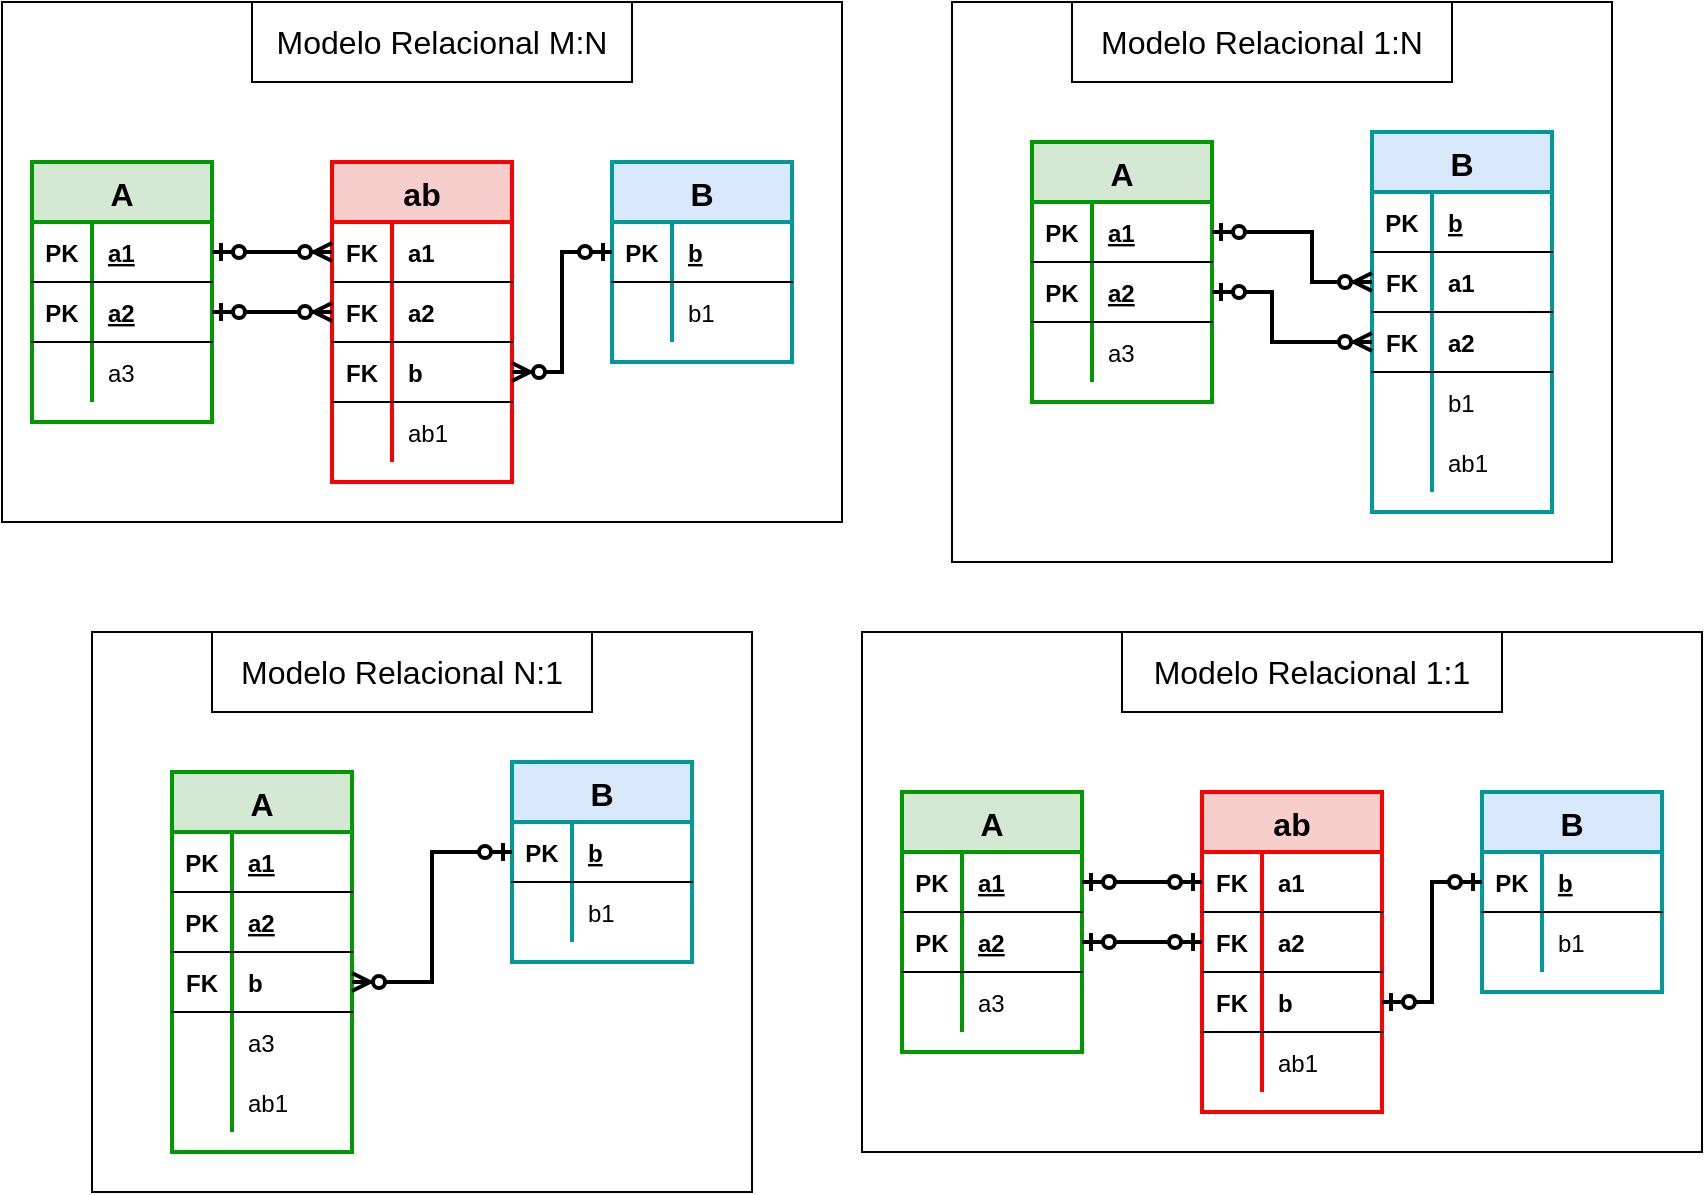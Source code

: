 <mxfile version="17.4.2" type="device" pages="2"><diagram id="SS7KNhmNMfhEAHy0Hlm2" name="Página-1"><mxGraphModel dx="995" dy="708" grid="1" gridSize="10" guides="1" tooltips="1" connect="1" arrows="1" fold="1" page="1" pageScale="1" pageWidth="827" pageHeight="1169" math="0" shadow="0"><root><mxCell id="0"/><mxCell id="1" parent="0"/><mxCell id="u1cq5lElQEJ28d4TNPBc-1" value="A" style="shape=table;startSize=30;container=1;collapsible=1;childLayout=tableLayout;fixedRows=1;rowLines=0;fontStyle=1;align=center;resizeLast=1;fontSize=16;strokeWidth=2;fillColor=#d5e8d4;strokeColor=#009900;" vertex="1" parent="1"><mxGeometry x="100" y="220" width="90" height="130" as="geometry"/></mxCell><mxCell id="u1cq5lElQEJ28d4TNPBc-2" value="" style="shape=tableRow;horizontal=0;startSize=0;swimlaneHead=0;swimlaneBody=0;fillColor=none;collapsible=0;dropTarget=0;points=[[0,0.5],[1,0.5]];portConstraint=eastwest;top=0;left=0;right=0;bottom=1;" vertex="1" parent="u1cq5lElQEJ28d4TNPBc-1"><mxGeometry y="30" width="90" height="30" as="geometry"/></mxCell><mxCell id="u1cq5lElQEJ28d4TNPBc-3" value="PK" style="shape=partialRectangle;connectable=0;fillColor=none;top=0;left=0;bottom=0;right=0;fontStyle=1;overflow=hidden;" vertex="1" parent="u1cq5lElQEJ28d4TNPBc-2"><mxGeometry width="30" height="30" as="geometry"><mxRectangle width="30" height="30" as="alternateBounds"/></mxGeometry></mxCell><mxCell id="u1cq5lElQEJ28d4TNPBc-4" value="a1" style="shape=partialRectangle;connectable=0;fillColor=none;top=0;left=0;bottom=0;right=0;align=left;spacingLeft=6;fontStyle=5;overflow=hidden;" vertex="1" parent="u1cq5lElQEJ28d4TNPBc-2"><mxGeometry x="30" width="60" height="30" as="geometry"><mxRectangle width="60" height="30" as="alternateBounds"/></mxGeometry></mxCell><mxCell id="u1cq5lElQEJ28d4TNPBc-14" value="" style="shape=tableRow;horizontal=0;startSize=0;swimlaneHead=0;swimlaneBody=0;fillColor=none;collapsible=0;dropTarget=0;points=[[0,0.5],[1,0.5]];portConstraint=eastwest;top=0;left=0;right=0;bottom=1;" vertex="1" parent="u1cq5lElQEJ28d4TNPBc-1"><mxGeometry y="60" width="90" height="30" as="geometry"/></mxCell><mxCell id="u1cq5lElQEJ28d4TNPBc-15" value="PK" style="shape=partialRectangle;connectable=0;fillColor=none;top=0;left=0;bottom=0;right=0;fontStyle=1;overflow=hidden;" vertex="1" parent="u1cq5lElQEJ28d4TNPBc-14"><mxGeometry width="30" height="30" as="geometry"><mxRectangle width="30" height="30" as="alternateBounds"/></mxGeometry></mxCell><mxCell id="u1cq5lElQEJ28d4TNPBc-16" value="a2" style="shape=partialRectangle;connectable=0;fillColor=none;top=0;left=0;bottom=0;right=0;align=left;spacingLeft=6;fontStyle=5;overflow=hidden;" vertex="1" parent="u1cq5lElQEJ28d4TNPBc-14"><mxGeometry x="30" width="60" height="30" as="geometry"><mxRectangle width="60" height="30" as="alternateBounds"/></mxGeometry></mxCell><mxCell id="u1cq5lElQEJ28d4TNPBc-5" value="" style="shape=tableRow;horizontal=0;startSize=0;swimlaneHead=0;swimlaneBody=0;fillColor=none;collapsible=0;dropTarget=0;points=[[0,0.5],[1,0.5]];portConstraint=eastwest;top=0;left=0;right=0;bottom=0;" vertex="1" parent="u1cq5lElQEJ28d4TNPBc-1"><mxGeometry y="90" width="90" height="30" as="geometry"/></mxCell><mxCell id="u1cq5lElQEJ28d4TNPBc-6" value="" style="shape=partialRectangle;connectable=0;fillColor=none;top=0;left=0;bottom=0;right=0;editable=1;overflow=hidden;" vertex="1" parent="u1cq5lElQEJ28d4TNPBc-5"><mxGeometry width="30" height="30" as="geometry"><mxRectangle width="30" height="30" as="alternateBounds"/></mxGeometry></mxCell><mxCell id="u1cq5lElQEJ28d4TNPBc-7" value="a3" style="shape=partialRectangle;connectable=0;fillColor=none;top=0;left=0;bottom=0;right=0;align=left;spacingLeft=6;overflow=hidden;" vertex="1" parent="u1cq5lElQEJ28d4TNPBc-5"><mxGeometry x="30" width="60" height="30" as="geometry"><mxRectangle width="60" height="30" as="alternateBounds"/></mxGeometry></mxCell><mxCell id="u1cq5lElQEJ28d4TNPBc-17" value="B" style="shape=table;startSize=30;container=1;collapsible=1;childLayout=tableLayout;fixedRows=1;rowLines=0;fontStyle=1;align=center;resizeLast=1;fontSize=16;strokeWidth=2;fillColor=#dae8fc;strokeColor=#009999;" vertex="1" parent="1"><mxGeometry x="390" y="220" width="90" height="100" as="geometry"/></mxCell><mxCell id="u1cq5lElQEJ28d4TNPBc-18" value="" style="shape=tableRow;horizontal=0;startSize=0;swimlaneHead=0;swimlaneBody=0;fillColor=none;collapsible=0;dropTarget=0;points=[[0,0.5],[1,0.5]];portConstraint=eastwest;top=0;left=0;right=0;bottom=1;" vertex="1" parent="u1cq5lElQEJ28d4TNPBc-17"><mxGeometry y="30" width="90" height="30" as="geometry"/></mxCell><mxCell id="u1cq5lElQEJ28d4TNPBc-19" value="PK" style="shape=partialRectangle;connectable=0;fillColor=none;top=0;left=0;bottom=0;right=0;fontStyle=1;overflow=hidden;" vertex="1" parent="u1cq5lElQEJ28d4TNPBc-18"><mxGeometry width="30" height="30" as="geometry"><mxRectangle width="30" height="30" as="alternateBounds"/></mxGeometry></mxCell><mxCell id="u1cq5lElQEJ28d4TNPBc-20" value="b" style="shape=partialRectangle;connectable=0;fillColor=none;top=0;left=0;bottom=0;right=0;align=left;spacingLeft=6;fontStyle=5;overflow=hidden;" vertex="1" parent="u1cq5lElQEJ28d4TNPBc-18"><mxGeometry x="30" width="60" height="30" as="geometry"><mxRectangle width="60" height="30" as="alternateBounds"/></mxGeometry></mxCell><mxCell id="u1cq5lElQEJ28d4TNPBc-24" value="" style="shape=tableRow;horizontal=0;startSize=0;swimlaneHead=0;swimlaneBody=0;fillColor=none;collapsible=0;dropTarget=0;points=[[0,0.5],[1,0.5]];portConstraint=eastwest;top=0;left=0;right=0;bottom=0;" vertex="1" parent="u1cq5lElQEJ28d4TNPBc-17"><mxGeometry y="60" width="90" height="30" as="geometry"/></mxCell><mxCell id="u1cq5lElQEJ28d4TNPBc-25" value="" style="shape=partialRectangle;connectable=0;fillColor=none;top=0;left=0;bottom=0;right=0;editable=1;overflow=hidden;" vertex="1" parent="u1cq5lElQEJ28d4TNPBc-24"><mxGeometry width="30" height="30" as="geometry"><mxRectangle width="30" height="30" as="alternateBounds"/></mxGeometry></mxCell><mxCell id="u1cq5lElQEJ28d4TNPBc-26" value="b1" style="shape=partialRectangle;connectable=0;fillColor=none;top=0;left=0;bottom=0;right=0;align=left;spacingLeft=6;overflow=hidden;" vertex="1" parent="u1cq5lElQEJ28d4TNPBc-24"><mxGeometry x="30" width="60" height="30" as="geometry"><mxRectangle width="60" height="30" as="alternateBounds"/></mxGeometry></mxCell><mxCell id="u1cq5lElQEJ28d4TNPBc-27" value="Modelo Relacional M:N" style="whiteSpace=wrap;html=1;align=center;fontSize=16;strokeWidth=1;" vertex="1" parent="1"><mxGeometry x="210" y="140" width="190" height="40" as="geometry"/></mxCell><mxCell id="u1cq5lElQEJ28d4TNPBc-28" value="ab" style="shape=table;startSize=30;container=1;collapsible=1;childLayout=tableLayout;fixedRows=1;rowLines=0;fontStyle=1;align=center;resizeLast=1;fontSize=16;strokeWidth=2;fillColor=#f8cecc;strokeColor=#FF0000;" vertex="1" parent="1"><mxGeometry x="250" y="220" width="90" height="160" as="geometry"/></mxCell><mxCell id="u1cq5lElQEJ28d4TNPBc-29" value="" style="shape=tableRow;horizontal=0;startSize=0;swimlaneHead=0;swimlaneBody=0;fillColor=none;collapsible=0;dropTarget=0;points=[[0,0.5],[1,0.5]];portConstraint=eastwest;top=0;left=0;right=0;bottom=1;" vertex="1" parent="u1cq5lElQEJ28d4TNPBc-28"><mxGeometry y="30" width="90" height="30" as="geometry"/></mxCell><mxCell id="u1cq5lElQEJ28d4TNPBc-30" value="FK" style="shape=partialRectangle;connectable=0;fillColor=none;top=0;left=0;bottom=0;right=0;fontStyle=1;overflow=hidden;" vertex="1" parent="u1cq5lElQEJ28d4TNPBc-29"><mxGeometry width="30" height="30" as="geometry"><mxRectangle width="30" height="30" as="alternateBounds"/></mxGeometry></mxCell><mxCell id="u1cq5lElQEJ28d4TNPBc-31" value="a1" style="shape=partialRectangle;connectable=0;fillColor=none;top=0;left=0;bottom=0;right=0;align=left;spacingLeft=6;fontStyle=1;overflow=hidden;" vertex="1" parent="u1cq5lElQEJ28d4TNPBc-29"><mxGeometry x="30" width="60" height="30" as="geometry"><mxRectangle width="60" height="30" as="alternateBounds"/></mxGeometry></mxCell><mxCell id="u1cq5lElQEJ28d4TNPBc-38" value="" style="shape=tableRow;horizontal=0;startSize=0;swimlaneHead=0;swimlaneBody=0;fillColor=none;collapsible=0;dropTarget=0;points=[[0,0.5],[1,0.5]];portConstraint=eastwest;top=0;left=0;right=0;bottom=1;" vertex="1" parent="u1cq5lElQEJ28d4TNPBc-28"><mxGeometry y="60" width="90" height="30" as="geometry"/></mxCell><mxCell id="u1cq5lElQEJ28d4TNPBc-39" value="FK" style="shape=partialRectangle;connectable=0;fillColor=none;top=0;left=0;bottom=0;right=0;fontStyle=1;overflow=hidden;" vertex="1" parent="u1cq5lElQEJ28d4TNPBc-38"><mxGeometry width="30" height="30" as="geometry"><mxRectangle width="30" height="30" as="alternateBounds"/></mxGeometry></mxCell><mxCell id="u1cq5lElQEJ28d4TNPBc-40" value="a2" style="shape=partialRectangle;connectable=0;fillColor=none;top=0;left=0;bottom=0;right=0;align=left;spacingLeft=6;fontStyle=1;overflow=hidden;" vertex="1" parent="u1cq5lElQEJ28d4TNPBc-38"><mxGeometry x="30" width="60" height="30" as="geometry"><mxRectangle width="60" height="30" as="alternateBounds"/></mxGeometry></mxCell><mxCell id="u1cq5lElQEJ28d4TNPBc-32" value="" style="shape=tableRow;horizontal=0;startSize=0;swimlaneHead=0;swimlaneBody=0;fillColor=none;collapsible=0;dropTarget=0;points=[[0,0.5],[1,0.5]];portConstraint=eastwest;top=0;left=0;right=0;bottom=1;" vertex="1" parent="u1cq5lElQEJ28d4TNPBc-28"><mxGeometry y="90" width="90" height="30" as="geometry"/></mxCell><mxCell id="u1cq5lElQEJ28d4TNPBc-33" value="FK" style="shape=partialRectangle;connectable=0;fillColor=none;top=0;left=0;bottom=0;right=0;fontStyle=1;overflow=hidden;" vertex="1" parent="u1cq5lElQEJ28d4TNPBc-32"><mxGeometry width="30" height="30" as="geometry"><mxRectangle width="30" height="30" as="alternateBounds"/></mxGeometry></mxCell><mxCell id="u1cq5lElQEJ28d4TNPBc-34" value="b" style="shape=partialRectangle;connectable=0;fillColor=none;top=0;left=0;bottom=0;right=0;align=left;spacingLeft=6;fontStyle=1;overflow=hidden;" vertex="1" parent="u1cq5lElQEJ28d4TNPBc-32"><mxGeometry x="30" width="60" height="30" as="geometry"><mxRectangle width="60" height="30" as="alternateBounds"/></mxGeometry></mxCell><mxCell id="u1cq5lElQEJ28d4TNPBc-35" value="" style="shape=tableRow;horizontal=0;startSize=0;swimlaneHead=0;swimlaneBody=0;fillColor=none;collapsible=0;dropTarget=0;points=[[0,0.5],[1,0.5]];portConstraint=eastwest;top=0;left=0;right=0;bottom=0;" vertex="1" parent="u1cq5lElQEJ28d4TNPBc-28"><mxGeometry y="120" width="90" height="30" as="geometry"/></mxCell><mxCell id="u1cq5lElQEJ28d4TNPBc-36" value="" style="shape=partialRectangle;connectable=0;fillColor=none;top=0;left=0;bottom=0;right=0;editable=1;overflow=hidden;" vertex="1" parent="u1cq5lElQEJ28d4TNPBc-35"><mxGeometry width="30" height="30" as="geometry"><mxRectangle width="30" height="30" as="alternateBounds"/></mxGeometry></mxCell><mxCell id="u1cq5lElQEJ28d4TNPBc-37" value="ab1" style="shape=partialRectangle;connectable=0;fillColor=none;top=0;left=0;bottom=0;right=0;align=left;spacingLeft=6;overflow=hidden;" vertex="1" parent="u1cq5lElQEJ28d4TNPBc-35"><mxGeometry x="30" width="60" height="30" as="geometry"><mxRectangle width="60" height="30" as="alternateBounds"/></mxGeometry></mxCell><mxCell id="u1cq5lElQEJ28d4TNPBc-44" value="" style="rounded=0;whiteSpace=wrap;html=1;fontSize=16;strokeWidth=1;fillColor=none;" vertex="1" parent="1"><mxGeometry x="85" y="140" width="420" height="260" as="geometry"/></mxCell><mxCell id="u1cq5lElQEJ28d4TNPBc-45" value="A" style="shape=table;startSize=30;container=1;collapsible=1;childLayout=tableLayout;fixedRows=1;rowLines=0;fontStyle=1;align=center;resizeLast=1;fontSize=16;strokeWidth=2;fillColor=#d5e8d4;strokeColor=#009900;" vertex="1" parent="1"><mxGeometry x="600" y="210" width="90" height="130" as="geometry"/></mxCell><mxCell id="u1cq5lElQEJ28d4TNPBc-46" value="" style="shape=tableRow;horizontal=0;startSize=0;swimlaneHead=0;swimlaneBody=0;fillColor=none;collapsible=0;dropTarget=0;points=[[0,0.5],[1,0.5]];portConstraint=eastwest;top=0;left=0;right=0;bottom=1;" vertex="1" parent="u1cq5lElQEJ28d4TNPBc-45"><mxGeometry y="30" width="90" height="30" as="geometry"/></mxCell><mxCell id="u1cq5lElQEJ28d4TNPBc-47" value="PK" style="shape=partialRectangle;connectable=0;fillColor=none;top=0;left=0;bottom=0;right=0;fontStyle=1;overflow=hidden;" vertex="1" parent="u1cq5lElQEJ28d4TNPBc-46"><mxGeometry width="30" height="30" as="geometry"><mxRectangle width="30" height="30" as="alternateBounds"/></mxGeometry></mxCell><mxCell id="u1cq5lElQEJ28d4TNPBc-48" value="a1" style="shape=partialRectangle;connectable=0;fillColor=none;top=0;left=0;bottom=0;right=0;align=left;spacingLeft=6;fontStyle=5;overflow=hidden;" vertex="1" parent="u1cq5lElQEJ28d4TNPBc-46"><mxGeometry x="30" width="60" height="30" as="geometry"><mxRectangle width="60" height="30" as="alternateBounds"/></mxGeometry></mxCell><mxCell id="u1cq5lElQEJ28d4TNPBc-49" value="" style="shape=tableRow;horizontal=0;startSize=0;swimlaneHead=0;swimlaneBody=0;fillColor=none;collapsible=0;dropTarget=0;points=[[0,0.5],[1,0.5]];portConstraint=eastwest;top=0;left=0;right=0;bottom=1;" vertex="1" parent="u1cq5lElQEJ28d4TNPBc-45"><mxGeometry y="60" width="90" height="30" as="geometry"/></mxCell><mxCell id="u1cq5lElQEJ28d4TNPBc-50" value="PK" style="shape=partialRectangle;connectable=0;fillColor=none;top=0;left=0;bottom=0;right=0;fontStyle=1;overflow=hidden;" vertex="1" parent="u1cq5lElQEJ28d4TNPBc-49"><mxGeometry width="30" height="30" as="geometry"><mxRectangle width="30" height="30" as="alternateBounds"/></mxGeometry></mxCell><mxCell id="u1cq5lElQEJ28d4TNPBc-51" value="a2" style="shape=partialRectangle;connectable=0;fillColor=none;top=0;left=0;bottom=0;right=0;align=left;spacingLeft=6;fontStyle=5;overflow=hidden;" vertex="1" parent="u1cq5lElQEJ28d4TNPBc-49"><mxGeometry x="30" width="60" height="30" as="geometry"><mxRectangle width="60" height="30" as="alternateBounds"/></mxGeometry></mxCell><mxCell id="u1cq5lElQEJ28d4TNPBc-52" value="" style="shape=tableRow;horizontal=0;startSize=0;swimlaneHead=0;swimlaneBody=0;fillColor=none;collapsible=0;dropTarget=0;points=[[0,0.5],[1,0.5]];portConstraint=eastwest;top=0;left=0;right=0;bottom=0;" vertex="1" parent="u1cq5lElQEJ28d4TNPBc-45"><mxGeometry y="90" width="90" height="30" as="geometry"/></mxCell><mxCell id="u1cq5lElQEJ28d4TNPBc-53" value="" style="shape=partialRectangle;connectable=0;fillColor=none;top=0;left=0;bottom=0;right=0;editable=1;overflow=hidden;" vertex="1" parent="u1cq5lElQEJ28d4TNPBc-52"><mxGeometry width="30" height="30" as="geometry"><mxRectangle width="30" height="30" as="alternateBounds"/></mxGeometry></mxCell><mxCell id="u1cq5lElQEJ28d4TNPBc-54" value="a3" style="shape=partialRectangle;connectable=0;fillColor=none;top=0;left=0;bottom=0;right=0;align=left;spacingLeft=6;overflow=hidden;" vertex="1" parent="u1cq5lElQEJ28d4TNPBc-52"><mxGeometry x="30" width="60" height="30" as="geometry"><mxRectangle width="60" height="30" as="alternateBounds"/></mxGeometry></mxCell><mxCell id="u1cq5lElQEJ28d4TNPBc-55" value="B" style="shape=table;startSize=30;container=1;collapsible=1;childLayout=tableLayout;fixedRows=1;rowLines=0;fontStyle=1;align=center;resizeLast=1;fontSize=16;strokeWidth=2;fillColor=#dae8fc;strokeColor=#009999;" vertex="1" parent="1"><mxGeometry x="770" y="205" width="90" height="190" as="geometry"/></mxCell><mxCell id="u1cq5lElQEJ28d4TNPBc-56" value="" style="shape=tableRow;horizontal=0;startSize=0;swimlaneHead=0;swimlaneBody=0;fillColor=none;collapsible=0;dropTarget=0;points=[[0,0.5],[1,0.5]];portConstraint=eastwest;top=0;left=0;right=0;bottom=1;" vertex="1" parent="u1cq5lElQEJ28d4TNPBc-55"><mxGeometry y="30" width="90" height="30" as="geometry"/></mxCell><mxCell id="u1cq5lElQEJ28d4TNPBc-57" value="PK" style="shape=partialRectangle;connectable=0;fillColor=none;top=0;left=0;bottom=0;right=0;fontStyle=1;overflow=hidden;" vertex="1" parent="u1cq5lElQEJ28d4TNPBc-56"><mxGeometry width="30" height="30" as="geometry"><mxRectangle width="30" height="30" as="alternateBounds"/></mxGeometry></mxCell><mxCell id="u1cq5lElQEJ28d4TNPBc-58" value="b" style="shape=partialRectangle;connectable=0;fillColor=none;top=0;left=0;bottom=0;right=0;align=left;spacingLeft=6;fontStyle=5;overflow=hidden;" vertex="1" parent="u1cq5lElQEJ28d4TNPBc-56"><mxGeometry x="30" width="60" height="30" as="geometry"><mxRectangle width="60" height="30" as="alternateBounds"/></mxGeometry></mxCell><mxCell id="u1cq5lElQEJ28d4TNPBc-83" value="" style="shape=tableRow;horizontal=0;startSize=0;swimlaneHead=0;swimlaneBody=0;fillColor=none;collapsible=0;dropTarget=0;points=[[0,0.5],[1,0.5]];portConstraint=eastwest;top=0;left=0;right=0;bottom=1;" vertex="1" parent="u1cq5lElQEJ28d4TNPBc-55"><mxGeometry y="60" width="90" height="30" as="geometry"/></mxCell><mxCell id="u1cq5lElQEJ28d4TNPBc-84" value="FK" style="shape=partialRectangle;connectable=0;fillColor=none;top=0;left=0;bottom=0;right=0;fontStyle=1;overflow=hidden;" vertex="1" parent="u1cq5lElQEJ28d4TNPBc-83"><mxGeometry width="30" height="30" as="geometry"><mxRectangle width="30" height="30" as="alternateBounds"/></mxGeometry></mxCell><mxCell id="u1cq5lElQEJ28d4TNPBc-85" value="a1" style="shape=partialRectangle;connectable=0;fillColor=none;top=0;left=0;bottom=0;right=0;align=left;spacingLeft=6;fontStyle=1;overflow=hidden;" vertex="1" parent="u1cq5lElQEJ28d4TNPBc-83"><mxGeometry x="30" width="60" height="30" as="geometry"><mxRectangle width="60" height="30" as="alternateBounds"/></mxGeometry></mxCell><mxCell id="u1cq5lElQEJ28d4TNPBc-89" value="" style="shape=tableRow;horizontal=0;startSize=0;swimlaneHead=0;swimlaneBody=0;fillColor=none;collapsible=0;dropTarget=0;points=[[0,0.5],[1,0.5]];portConstraint=eastwest;top=0;left=0;right=0;bottom=1;" vertex="1" parent="u1cq5lElQEJ28d4TNPBc-55"><mxGeometry y="90" width="90" height="30" as="geometry"/></mxCell><mxCell id="u1cq5lElQEJ28d4TNPBc-90" value="FK" style="shape=partialRectangle;connectable=0;fillColor=none;top=0;left=0;bottom=0;right=0;fontStyle=1;overflow=hidden;" vertex="1" parent="u1cq5lElQEJ28d4TNPBc-89"><mxGeometry width="30" height="30" as="geometry"><mxRectangle width="30" height="30" as="alternateBounds"/></mxGeometry></mxCell><mxCell id="u1cq5lElQEJ28d4TNPBc-91" value="a2" style="shape=partialRectangle;connectable=0;fillColor=none;top=0;left=0;bottom=0;right=0;align=left;spacingLeft=6;fontStyle=1;overflow=hidden;" vertex="1" parent="u1cq5lElQEJ28d4TNPBc-89"><mxGeometry x="30" width="60" height="30" as="geometry"><mxRectangle width="60" height="30" as="alternateBounds"/></mxGeometry></mxCell><mxCell id="u1cq5lElQEJ28d4TNPBc-59" value="" style="shape=tableRow;horizontal=0;startSize=0;swimlaneHead=0;swimlaneBody=0;fillColor=none;collapsible=0;dropTarget=0;points=[[0,0.5],[1,0.5]];portConstraint=eastwest;top=0;left=0;right=0;bottom=0;" vertex="1" parent="u1cq5lElQEJ28d4TNPBc-55"><mxGeometry y="120" width="90" height="30" as="geometry"/></mxCell><mxCell id="u1cq5lElQEJ28d4TNPBc-60" value="" style="shape=partialRectangle;connectable=0;fillColor=none;top=0;left=0;bottom=0;right=0;editable=1;overflow=hidden;" vertex="1" parent="u1cq5lElQEJ28d4TNPBc-59"><mxGeometry width="30" height="30" as="geometry"><mxRectangle width="30" height="30" as="alternateBounds"/></mxGeometry></mxCell><mxCell id="u1cq5lElQEJ28d4TNPBc-61" value="b1" style="shape=partialRectangle;connectable=0;fillColor=none;top=0;left=0;bottom=0;right=0;align=left;spacingLeft=6;overflow=hidden;" vertex="1" parent="u1cq5lElQEJ28d4TNPBc-59"><mxGeometry x="30" width="60" height="30" as="geometry"><mxRectangle width="60" height="30" as="alternateBounds"/></mxGeometry></mxCell><mxCell id="u1cq5lElQEJ28d4TNPBc-94" value="" style="shape=tableRow;horizontal=0;startSize=0;swimlaneHead=0;swimlaneBody=0;fillColor=none;collapsible=0;dropTarget=0;points=[[0,0.5],[1,0.5]];portConstraint=eastwest;top=0;left=0;right=0;bottom=0;" vertex="1" parent="u1cq5lElQEJ28d4TNPBc-55"><mxGeometry y="150" width="90" height="30" as="geometry"/></mxCell><mxCell id="u1cq5lElQEJ28d4TNPBc-95" value="" style="shape=partialRectangle;connectable=0;fillColor=none;top=0;left=0;bottom=0;right=0;editable=1;overflow=hidden;" vertex="1" parent="u1cq5lElQEJ28d4TNPBc-94"><mxGeometry width="30" height="30" as="geometry"><mxRectangle width="30" height="30" as="alternateBounds"/></mxGeometry></mxCell><mxCell id="u1cq5lElQEJ28d4TNPBc-96" value="ab1" style="shape=partialRectangle;connectable=0;fillColor=none;top=0;left=0;bottom=0;right=0;align=left;spacingLeft=6;overflow=hidden;" vertex="1" parent="u1cq5lElQEJ28d4TNPBc-94"><mxGeometry x="30" width="60" height="30" as="geometry"><mxRectangle width="60" height="30" as="alternateBounds"/></mxGeometry></mxCell><mxCell id="u1cq5lElQEJ28d4TNPBc-62" value="Modelo Relacional 1:N" style="whiteSpace=wrap;html=1;align=center;fontSize=16;strokeWidth=1;" vertex="1" parent="1"><mxGeometry x="620" y="140" width="190" height="40" as="geometry"/></mxCell><mxCell id="u1cq5lElQEJ28d4TNPBc-79" value="" style="rounded=0;whiteSpace=wrap;html=1;fontSize=16;strokeWidth=1;fillColor=none;" vertex="1" parent="1"><mxGeometry x="560" y="140" width="330" height="280" as="geometry"/></mxCell><mxCell id="u1cq5lElQEJ28d4TNPBc-80" value="" style="edgeStyle=orthogonalEdgeStyle;fontSize=12;html=1;endArrow=ERzeroToMany;startArrow=ERzeroToOne;rounded=0;strokeWidth=2;entryX=0;entryY=0.5;entryDx=0;entryDy=0;" edge="1" parent="1" source="u1cq5lElQEJ28d4TNPBc-2" target="u1cq5lElQEJ28d4TNPBc-29"><mxGeometry width="100" height="100" relative="1" as="geometry"><mxPoint x="380" y="280" as="sourcePoint"/><mxPoint x="480" y="180" as="targetPoint"/></mxGeometry></mxCell><mxCell id="u1cq5lElQEJ28d4TNPBc-81" value="" style="edgeStyle=entityRelationEdgeStyle;fontSize=12;html=1;endArrow=ERzeroToMany;startArrow=ERzeroToOne;rounded=0;strokeWidth=2;exitX=1;exitY=0.5;exitDx=0;exitDy=0;entryX=0;entryY=0.5;entryDx=0;entryDy=0;" edge="1" parent="1" source="u1cq5lElQEJ28d4TNPBc-14" target="u1cq5lElQEJ28d4TNPBc-38"><mxGeometry width="100" height="100" relative="1" as="geometry"><mxPoint x="380" y="280" as="sourcePoint"/><mxPoint x="480" y="180" as="targetPoint"/></mxGeometry></mxCell><mxCell id="u1cq5lElQEJ28d4TNPBc-82" value="" style="edgeStyle=orthogonalEdgeStyle;fontSize=12;html=1;endArrow=ERzeroToMany;startArrow=ERzeroToOne;rounded=0;strokeWidth=2;exitX=0;exitY=0.5;exitDx=0;exitDy=0;entryX=1;entryY=0.5;entryDx=0;entryDy=0;" edge="1" parent="1" source="u1cq5lElQEJ28d4TNPBc-18" target="u1cq5lElQEJ28d4TNPBc-32"><mxGeometry width="100" height="100" relative="1" as="geometry"><mxPoint x="380" y="280" as="sourcePoint"/><mxPoint x="480" y="180" as="targetPoint"/></mxGeometry></mxCell><mxCell id="u1cq5lElQEJ28d4TNPBc-92" value="" style="edgeStyle=orthogonalEdgeStyle;fontSize=12;html=1;endArrow=ERzeroToMany;startArrow=ERzeroToOne;rounded=0;strokeWidth=2;exitX=1;exitY=0.5;exitDx=0;exitDy=0;entryX=0;entryY=0.5;entryDx=0;entryDy=0;" edge="1" parent="1" source="u1cq5lElQEJ28d4TNPBc-46" target="u1cq5lElQEJ28d4TNPBc-83"><mxGeometry width="100" height="100" relative="1" as="geometry"><mxPoint x="640" y="280" as="sourcePoint"/><mxPoint x="740" y="180" as="targetPoint"/><Array as="points"><mxPoint x="740" y="255"/><mxPoint x="740" y="280"/></Array></mxGeometry></mxCell><mxCell id="u1cq5lElQEJ28d4TNPBc-93" value="" style="edgeStyle=orthogonalEdgeStyle;fontSize=12;html=1;endArrow=ERzeroToMany;startArrow=ERzeroToOne;rounded=0;strokeWidth=2;exitX=1;exitY=0.5;exitDx=0;exitDy=0;entryX=0;entryY=0.5;entryDx=0;entryDy=0;" edge="1" parent="1" source="u1cq5lElQEJ28d4TNPBc-49" target="u1cq5lElQEJ28d4TNPBc-89"><mxGeometry width="100" height="100" relative="1" as="geometry"><mxPoint x="640" y="280" as="sourcePoint"/><mxPoint x="740" y="180" as="targetPoint"/><Array as="points"><mxPoint x="720" y="285"/><mxPoint x="720" y="310"/></Array></mxGeometry></mxCell><mxCell id="u1cq5lElQEJ28d4TNPBc-97" value="A" style="shape=table;startSize=30;container=1;collapsible=1;childLayout=tableLayout;fixedRows=1;rowLines=0;fontStyle=1;align=center;resizeLast=1;fontSize=16;strokeWidth=2;fillColor=#d5e8d4;strokeColor=#009900;" vertex="1" parent="1"><mxGeometry x="170" y="525" width="90" height="190" as="geometry"/></mxCell><mxCell id="u1cq5lElQEJ28d4TNPBc-98" value="" style="shape=tableRow;horizontal=0;startSize=0;swimlaneHead=0;swimlaneBody=0;fillColor=none;collapsible=0;dropTarget=0;points=[[0,0.5],[1,0.5]];portConstraint=eastwest;top=0;left=0;right=0;bottom=1;" vertex="1" parent="u1cq5lElQEJ28d4TNPBc-97"><mxGeometry y="30" width="90" height="30" as="geometry"/></mxCell><mxCell id="u1cq5lElQEJ28d4TNPBc-99" value="PK" style="shape=partialRectangle;connectable=0;fillColor=none;top=0;left=0;bottom=0;right=0;fontStyle=1;overflow=hidden;" vertex="1" parent="u1cq5lElQEJ28d4TNPBc-98"><mxGeometry width="30" height="30" as="geometry"><mxRectangle width="30" height="30" as="alternateBounds"/></mxGeometry></mxCell><mxCell id="u1cq5lElQEJ28d4TNPBc-100" value="a1" style="shape=partialRectangle;connectable=0;fillColor=none;top=0;left=0;bottom=0;right=0;align=left;spacingLeft=6;fontStyle=5;overflow=hidden;" vertex="1" parent="u1cq5lElQEJ28d4TNPBc-98"><mxGeometry x="30" width="60" height="30" as="geometry"><mxRectangle width="60" height="30" as="alternateBounds"/></mxGeometry></mxCell><mxCell id="u1cq5lElQEJ28d4TNPBc-127" value="" style="shape=tableRow;horizontal=0;startSize=0;swimlaneHead=0;swimlaneBody=0;fillColor=none;collapsible=0;dropTarget=0;points=[[0,0.5],[1,0.5]];portConstraint=eastwest;top=0;left=0;right=0;bottom=1;" vertex="1" parent="u1cq5lElQEJ28d4TNPBc-97"><mxGeometry y="60" width="90" height="30" as="geometry"/></mxCell><mxCell id="u1cq5lElQEJ28d4TNPBc-128" value="PK" style="shape=partialRectangle;connectable=0;fillColor=none;top=0;left=0;bottom=0;right=0;fontStyle=1;overflow=hidden;" vertex="1" parent="u1cq5lElQEJ28d4TNPBc-127"><mxGeometry width="30" height="30" as="geometry"><mxRectangle width="30" height="30" as="alternateBounds"/></mxGeometry></mxCell><mxCell id="u1cq5lElQEJ28d4TNPBc-129" value="a2" style="shape=partialRectangle;connectable=0;fillColor=none;top=0;left=0;bottom=0;right=0;align=left;spacingLeft=6;fontStyle=5;overflow=hidden;" vertex="1" parent="u1cq5lElQEJ28d4TNPBc-127"><mxGeometry x="30" width="60" height="30" as="geometry"><mxRectangle width="60" height="30" as="alternateBounds"/></mxGeometry></mxCell><mxCell id="u1cq5lElQEJ28d4TNPBc-101" value="" style="shape=tableRow;horizontal=0;startSize=0;swimlaneHead=0;swimlaneBody=0;fillColor=none;collapsible=0;dropTarget=0;points=[[0,0.5],[1,0.5]];portConstraint=eastwest;top=0;left=0;right=0;bottom=1;" vertex="1" parent="u1cq5lElQEJ28d4TNPBc-97"><mxGeometry y="90" width="90" height="30" as="geometry"/></mxCell><mxCell id="u1cq5lElQEJ28d4TNPBc-102" value="FK" style="shape=partialRectangle;connectable=0;fillColor=none;top=0;left=0;bottom=0;right=0;fontStyle=1;overflow=hidden;" vertex="1" parent="u1cq5lElQEJ28d4TNPBc-101"><mxGeometry width="30" height="30" as="geometry"><mxRectangle width="30" height="30" as="alternateBounds"/></mxGeometry></mxCell><mxCell id="u1cq5lElQEJ28d4TNPBc-103" value="b" style="shape=partialRectangle;connectable=0;fillColor=none;top=0;left=0;bottom=0;right=0;align=left;spacingLeft=6;fontStyle=1;overflow=hidden;" vertex="1" parent="u1cq5lElQEJ28d4TNPBc-101"><mxGeometry x="30" width="60" height="30" as="geometry"><mxRectangle width="60" height="30" as="alternateBounds"/></mxGeometry></mxCell><mxCell id="u1cq5lElQEJ28d4TNPBc-130" value="" style="shape=tableRow;horizontal=0;startSize=0;swimlaneHead=0;swimlaneBody=0;fillColor=none;collapsible=0;dropTarget=0;points=[[0,0.5],[1,0.5]];portConstraint=eastwest;top=0;left=0;right=0;bottom=0;" vertex="1" parent="u1cq5lElQEJ28d4TNPBc-97"><mxGeometry y="120" width="90" height="30" as="geometry"/></mxCell><mxCell id="u1cq5lElQEJ28d4TNPBc-131" value="" style="shape=partialRectangle;connectable=0;fillColor=none;top=0;left=0;bottom=0;right=0;editable=1;overflow=hidden;" vertex="1" parent="u1cq5lElQEJ28d4TNPBc-130"><mxGeometry width="30" height="30" as="geometry"><mxRectangle width="30" height="30" as="alternateBounds"/></mxGeometry></mxCell><mxCell id="u1cq5lElQEJ28d4TNPBc-132" value="a3" style="shape=partialRectangle;connectable=0;fillColor=none;top=0;left=0;bottom=0;right=0;align=left;spacingLeft=6;overflow=hidden;" vertex="1" parent="u1cq5lElQEJ28d4TNPBc-130"><mxGeometry x="30" width="60" height="30" as="geometry"><mxRectangle width="60" height="30" as="alternateBounds"/></mxGeometry></mxCell><mxCell id="u1cq5lElQEJ28d4TNPBc-104" value="" style="shape=tableRow;horizontal=0;startSize=0;swimlaneHead=0;swimlaneBody=0;fillColor=none;collapsible=0;dropTarget=0;points=[[0,0.5],[1,0.5]];portConstraint=eastwest;top=0;left=0;right=0;bottom=0;" vertex="1" parent="u1cq5lElQEJ28d4TNPBc-97"><mxGeometry y="150" width="90" height="30" as="geometry"/></mxCell><mxCell id="u1cq5lElQEJ28d4TNPBc-105" value="" style="shape=partialRectangle;connectable=0;fillColor=none;top=0;left=0;bottom=0;right=0;editable=1;overflow=hidden;" vertex="1" parent="u1cq5lElQEJ28d4TNPBc-104"><mxGeometry width="30" height="30" as="geometry"><mxRectangle width="30" height="30" as="alternateBounds"/></mxGeometry></mxCell><mxCell id="u1cq5lElQEJ28d4TNPBc-106" value="ab1" style="shape=partialRectangle;connectable=0;fillColor=none;top=0;left=0;bottom=0;right=0;align=left;spacingLeft=6;overflow=hidden;" vertex="1" parent="u1cq5lElQEJ28d4TNPBc-104"><mxGeometry x="30" width="60" height="30" as="geometry"><mxRectangle width="60" height="30" as="alternateBounds"/></mxGeometry></mxCell><mxCell id="u1cq5lElQEJ28d4TNPBc-107" value="B" style="shape=table;startSize=30;container=1;collapsible=1;childLayout=tableLayout;fixedRows=1;rowLines=0;fontStyle=1;align=center;resizeLast=1;fontSize=16;strokeWidth=2;fillColor=#dae8fc;strokeColor=#009999;" vertex="1" parent="1"><mxGeometry x="340" y="520" width="90" height="100" as="geometry"/></mxCell><mxCell id="u1cq5lElQEJ28d4TNPBc-108" value="" style="shape=tableRow;horizontal=0;startSize=0;swimlaneHead=0;swimlaneBody=0;fillColor=none;collapsible=0;dropTarget=0;points=[[0,0.5],[1,0.5]];portConstraint=eastwest;top=0;left=0;right=0;bottom=1;" vertex="1" parent="u1cq5lElQEJ28d4TNPBc-107"><mxGeometry y="30" width="90" height="30" as="geometry"/></mxCell><mxCell id="u1cq5lElQEJ28d4TNPBc-109" value="PK" style="shape=partialRectangle;connectable=0;fillColor=none;top=0;left=0;bottom=0;right=0;fontStyle=1;overflow=hidden;" vertex="1" parent="u1cq5lElQEJ28d4TNPBc-108"><mxGeometry width="30" height="30" as="geometry"><mxRectangle width="30" height="30" as="alternateBounds"/></mxGeometry></mxCell><mxCell id="u1cq5lElQEJ28d4TNPBc-110" value="b" style="shape=partialRectangle;connectable=0;fillColor=none;top=0;left=0;bottom=0;right=0;align=left;spacingLeft=6;fontStyle=5;overflow=hidden;" vertex="1" parent="u1cq5lElQEJ28d4TNPBc-108"><mxGeometry x="30" width="60" height="30" as="geometry"><mxRectangle width="60" height="30" as="alternateBounds"/></mxGeometry></mxCell><mxCell id="u1cq5lElQEJ28d4TNPBc-117" value="" style="shape=tableRow;horizontal=0;startSize=0;swimlaneHead=0;swimlaneBody=0;fillColor=none;collapsible=0;dropTarget=0;points=[[0,0.5],[1,0.5]];portConstraint=eastwest;top=0;left=0;right=0;bottom=0;" vertex="1" parent="u1cq5lElQEJ28d4TNPBc-107"><mxGeometry y="60" width="90" height="30" as="geometry"/></mxCell><mxCell id="u1cq5lElQEJ28d4TNPBc-118" value="" style="shape=partialRectangle;connectable=0;fillColor=none;top=0;left=0;bottom=0;right=0;editable=1;overflow=hidden;" vertex="1" parent="u1cq5lElQEJ28d4TNPBc-117"><mxGeometry width="30" height="30" as="geometry"><mxRectangle width="30" height="30" as="alternateBounds"/></mxGeometry></mxCell><mxCell id="u1cq5lElQEJ28d4TNPBc-119" value="b1" style="shape=partialRectangle;connectable=0;fillColor=none;top=0;left=0;bottom=0;right=0;align=left;spacingLeft=6;overflow=hidden;" vertex="1" parent="u1cq5lElQEJ28d4TNPBc-117"><mxGeometry x="30" width="60" height="30" as="geometry"><mxRectangle width="60" height="30" as="alternateBounds"/></mxGeometry></mxCell><mxCell id="u1cq5lElQEJ28d4TNPBc-123" value="Modelo Relacional N:1" style="whiteSpace=wrap;html=1;align=center;fontSize=16;strokeWidth=1;" vertex="1" parent="1"><mxGeometry x="190" y="455" width="190" height="40" as="geometry"/></mxCell><mxCell id="u1cq5lElQEJ28d4TNPBc-124" value="" style="rounded=0;whiteSpace=wrap;html=1;fontSize=16;strokeWidth=1;fillColor=none;" vertex="1" parent="1"><mxGeometry x="130" y="455" width="330" height="280" as="geometry"/></mxCell><mxCell id="u1cq5lElQEJ28d4TNPBc-133" value="" style="edgeStyle=orthogonalEdgeStyle;fontSize=12;html=1;endArrow=ERzeroToMany;startArrow=ERzeroToOne;rounded=0;strokeWidth=2;exitX=0;exitY=0.5;exitDx=0;exitDy=0;entryX=1;entryY=0.5;entryDx=0;entryDy=0;" edge="1" parent="1" source="u1cq5lElQEJ28d4TNPBc-108" target="u1cq5lElQEJ28d4TNPBc-101"><mxGeometry width="100" height="100" relative="1" as="geometry"><mxPoint x="460" y="510" as="sourcePoint"/><mxPoint x="560" y="410" as="targetPoint"/></mxGeometry></mxCell><mxCell id="u1cq5lElQEJ28d4TNPBc-134" value="A" style="shape=table;startSize=30;container=1;collapsible=1;childLayout=tableLayout;fixedRows=1;rowLines=0;fontStyle=1;align=center;resizeLast=1;fontSize=16;strokeWidth=2;fillColor=#d5e8d4;strokeColor=#009900;" vertex="1" parent="1"><mxGeometry x="535" y="535" width="90" height="130" as="geometry"/></mxCell><mxCell id="u1cq5lElQEJ28d4TNPBc-135" value="" style="shape=tableRow;horizontal=0;startSize=0;swimlaneHead=0;swimlaneBody=0;fillColor=none;collapsible=0;dropTarget=0;points=[[0,0.5],[1,0.5]];portConstraint=eastwest;top=0;left=0;right=0;bottom=1;" vertex="1" parent="u1cq5lElQEJ28d4TNPBc-134"><mxGeometry y="30" width="90" height="30" as="geometry"/></mxCell><mxCell id="u1cq5lElQEJ28d4TNPBc-136" value="PK" style="shape=partialRectangle;connectable=0;fillColor=none;top=0;left=0;bottom=0;right=0;fontStyle=1;overflow=hidden;" vertex="1" parent="u1cq5lElQEJ28d4TNPBc-135"><mxGeometry width="30" height="30" as="geometry"><mxRectangle width="30" height="30" as="alternateBounds"/></mxGeometry></mxCell><mxCell id="u1cq5lElQEJ28d4TNPBc-137" value="a1" style="shape=partialRectangle;connectable=0;fillColor=none;top=0;left=0;bottom=0;right=0;align=left;spacingLeft=6;fontStyle=5;overflow=hidden;" vertex="1" parent="u1cq5lElQEJ28d4TNPBc-135"><mxGeometry x="30" width="60" height="30" as="geometry"><mxRectangle width="60" height="30" as="alternateBounds"/></mxGeometry></mxCell><mxCell id="u1cq5lElQEJ28d4TNPBc-138" value="" style="shape=tableRow;horizontal=0;startSize=0;swimlaneHead=0;swimlaneBody=0;fillColor=none;collapsible=0;dropTarget=0;points=[[0,0.5],[1,0.5]];portConstraint=eastwest;top=0;left=0;right=0;bottom=1;" vertex="1" parent="u1cq5lElQEJ28d4TNPBc-134"><mxGeometry y="60" width="90" height="30" as="geometry"/></mxCell><mxCell id="u1cq5lElQEJ28d4TNPBc-139" value="PK" style="shape=partialRectangle;connectable=0;fillColor=none;top=0;left=0;bottom=0;right=0;fontStyle=1;overflow=hidden;" vertex="1" parent="u1cq5lElQEJ28d4TNPBc-138"><mxGeometry width="30" height="30" as="geometry"><mxRectangle width="30" height="30" as="alternateBounds"/></mxGeometry></mxCell><mxCell id="u1cq5lElQEJ28d4TNPBc-140" value="a2" style="shape=partialRectangle;connectable=0;fillColor=none;top=0;left=0;bottom=0;right=0;align=left;spacingLeft=6;fontStyle=5;overflow=hidden;" vertex="1" parent="u1cq5lElQEJ28d4TNPBc-138"><mxGeometry x="30" width="60" height="30" as="geometry"><mxRectangle width="60" height="30" as="alternateBounds"/></mxGeometry></mxCell><mxCell id="u1cq5lElQEJ28d4TNPBc-141" value="" style="shape=tableRow;horizontal=0;startSize=0;swimlaneHead=0;swimlaneBody=0;fillColor=none;collapsible=0;dropTarget=0;points=[[0,0.5],[1,0.5]];portConstraint=eastwest;top=0;left=0;right=0;bottom=0;" vertex="1" parent="u1cq5lElQEJ28d4TNPBc-134"><mxGeometry y="90" width="90" height="30" as="geometry"/></mxCell><mxCell id="u1cq5lElQEJ28d4TNPBc-142" value="" style="shape=partialRectangle;connectable=0;fillColor=none;top=0;left=0;bottom=0;right=0;editable=1;overflow=hidden;" vertex="1" parent="u1cq5lElQEJ28d4TNPBc-141"><mxGeometry width="30" height="30" as="geometry"><mxRectangle width="30" height="30" as="alternateBounds"/></mxGeometry></mxCell><mxCell id="u1cq5lElQEJ28d4TNPBc-143" value="a3" style="shape=partialRectangle;connectable=0;fillColor=none;top=0;left=0;bottom=0;right=0;align=left;spacingLeft=6;overflow=hidden;" vertex="1" parent="u1cq5lElQEJ28d4TNPBc-141"><mxGeometry x="30" width="60" height="30" as="geometry"><mxRectangle width="60" height="30" as="alternateBounds"/></mxGeometry></mxCell><mxCell id="u1cq5lElQEJ28d4TNPBc-144" value="B" style="shape=table;startSize=30;container=1;collapsible=1;childLayout=tableLayout;fixedRows=1;rowLines=0;fontStyle=1;align=center;resizeLast=1;fontSize=16;strokeWidth=2;fillColor=#dae8fc;strokeColor=#009999;" vertex="1" parent="1"><mxGeometry x="825" y="535" width="90" height="100" as="geometry"/></mxCell><mxCell id="u1cq5lElQEJ28d4TNPBc-145" value="" style="shape=tableRow;horizontal=0;startSize=0;swimlaneHead=0;swimlaneBody=0;fillColor=none;collapsible=0;dropTarget=0;points=[[0,0.5],[1,0.5]];portConstraint=eastwest;top=0;left=0;right=0;bottom=1;" vertex="1" parent="u1cq5lElQEJ28d4TNPBc-144"><mxGeometry y="30" width="90" height="30" as="geometry"/></mxCell><mxCell id="u1cq5lElQEJ28d4TNPBc-146" value="PK" style="shape=partialRectangle;connectable=0;fillColor=none;top=0;left=0;bottom=0;right=0;fontStyle=1;overflow=hidden;" vertex="1" parent="u1cq5lElQEJ28d4TNPBc-145"><mxGeometry width="30" height="30" as="geometry"><mxRectangle width="30" height="30" as="alternateBounds"/></mxGeometry></mxCell><mxCell id="u1cq5lElQEJ28d4TNPBc-147" value="b" style="shape=partialRectangle;connectable=0;fillColor=none;top=0;left=0;bottom=0;right=0;align=left;spacingLeft=6;fontStyle=5;overflow=hidden;" vertex="1" parent="u1cq5lElQEJ28d4TNPBc-145"><mxGeometry x="30" width="60" height="30" as="geometry"><mxRectangle width="60" height="30" as="alternateBounds"/></mxGeometry></mxCell><mxCell id="u1cq5lElQEJ28d4TNPBc-148" value="" style="shape=tableRow;horizontal=0;startSize=0;swimlaneHead=0;swimlaneBody=0;fillColor=none;collapsible=0;dropTarget=0;points=[[0,0.5],[1,0.5]];portConstraint=eastwest;top=0;left=0;right=0;bottom=0;" vertex="1" parent="u1cq5lElQEJ28d4TNPBc-144"><mxGeometry y="60" width="90" height="30" as="geometry"/></mxCell><mxCell id="u1cq5lElQEJ28d4TNPBc-149" value="" style="shape=partialRectangle;connectable=0;fillColor=none;top=0;left=0;bottom=0;right=0;editable=1;overflow=hidden;" vertex="1" parent="u1cq5lElQEJ28d4TNPBc-148"><mxGeometry width="30" height="30" as="geometry"><mxRectangle width="30" height="30" as="alternateBounds"/></mxGeometry></mxCell><mxCell id="u1cq5lElQEJ28d4TNPBc-150" value="b1" style="shape=partialRectangle;connectable=0;fillColor=none;top=0;left=0;bottom=0;right=0;align=left;spacingLeft=6;overflow=hidden;" vertex="1" parent="u1cq5lElQEJ28d4TNPBc-148"><mxGeometry x="30" width="60" height="30" as="geometry"><mxRectangle width="60" height="30" as="alternateBounds"/></mxGeometry></mxCell><mxCell id="u1cq5lElQEJ28d4TNPBc-151" value="Modelo Relacional 1:1" style="whiteSpace=wrap;html=1;align=center;fontSize=16;strokeWidth=1;" vertex="1" parent="1"><mxGeometry x="645" y="455" width="190" height="40" as="geometry"/></mxCell><mxCell id="u1cq5lElQEJ28d4TNPBc-152" value="ab" style="shape=table;startSize=30;container=1;collapsible=1;childLayout=tableLayout;fixedRows=1;rowLines=0;fontStyle=1;align=center;resizeLast=1;fontSize=16;strokeWidth=2;fillColor=#f8cecc;strokeColor=#FF0000;" vertex="1" parent="1"><mxGeometry x="685" y="535" width="90" height="160" as="geometry"/></mxCell><mxCell id="u1cq5lElQEJ28d4TNPBc-153" value="" style="shape=tableRow;horizontal=0;startSize=0;swimlaneHead=0;swimlaneBody=0;fillColor=none;collapsible=0;dropTarget=0;points=[[0,0.5],[1,0.5]];portConstraint=eastwest;top=0;left=0;right=0;bottom=1;" vertex="1" parent="u1cq5lElQEJ28d4TNPBc-152"><mxGeometry y="30" width="90" height="30" as="geometry"/></mxCell><mxCell id="u1cq5lElQEJ28d4TNPBc-154" value="FK" style="shape=partialRectangle;connectable=0;fillColor=none;top=0;left=0;bottom=0;right=0;fontStyle=1;overflow=hidden;" vertex="1" parent="u1cq5lElQEJ28d4TNPBc-153"><mxGeometry width="30" height="30" as="geometry"><mxRectangle width="30" height="30" as="alternateBounds"/></mxGeometry></mxCell><mxCell id="u1cq5lElQEJ28d4TNPBc-155" value="a1" style="shape=partialRectangle;connectable=0;fillColor=none;top=0;left=0;bottom=0;right=0;align=left;spacingLeft=6;fontStyle=1;overflow=hidden;" vertex="1" parent="u1cq5lElQEJ28d4TNPBc-153"><mxGeometry x="30" width="60" height="30" as="geometry"><mxRectangle width="60" height="30" as="alternateBounds"/></mxGeometry></mxCell><mxCell id="u1cq5lElQEJ28d4TNPBc-156" value="" style="shape=tableRow;horizontal=0;startSize=0;swimlaneHead=0;swimlaneBody=0;fillColor=none;collapsible=0;dropTarget=0;points=[[0,0.5],[1,0.5]];portConstraint=eastwest;top=0;left=0;right=0;bottom=1;" vertex="1" parent="u1cq5lElQEJ28d4TNPBc-152"><mxGeometry y="60" width="90" height="30" as="geometry"/></mxCell><mxCell id="u1cq5lElQEJ28d4TNPBc-157" value="FK" style="shape=partialRectangle;connectable=0;fillColor=none;top=0;left=0;bottom=0;right=0;fontStyle=1;overflow=hidden;" vertex="1" parent="u1cq5lElQEJ28d4TNPBc-156"><mxGeometry width="30" height="30" as="geometry"><mxRectangle width="30" height="30" as="alternateBounds"/></mxGeometry></mxCell><mxCell id="u1cq5lElQEJ28d4TNPBc-158" value="a2" style="shape=partialRectangle;connectable=0;fillColor=none;top=0;left=0;bottom=0;right=0;align=left;spacingLeft=6;fontStyle=1;overflow=hidden;" vertex="1" parent="u1cq5lElQEJ28d4TNPBc-156"><mxGeometry x="30" width="60" height="30" as="geometry"><mxRectangle width="60" height="30" as="alternateBounds"/></mxGeometry></mxCell><mxCell id="u1cq5lElQEJ28d4TNPBc-159" value="" style="shape=tableRow;horizontal=0;startSize=0;swimlaneHead=0;swimlaneBody=0;fillColor=none;collapsible=0;dropTarget=0;points=[[0,0.5],[1,0.5]];portConstraint=eastwest;top=0;left=0;right=0;bottom=1;" vertex="1" parent="u1cq5lElQEJ28d4TNPBc-152"><mxGeometry y="90" width="90" height="30" as="geometry"/></mxCell><mxCell id="u1cq5lElQEJ28d4TNPBc-160" value="FK" style="shape=partialRectangle;connectable=0;fillColor=none;top=0;left=0;bottom=0;right=0;fontStyle=1;overflow=hidden;" vertex="1" parent="u1cq5lElQEJ28d4TNPBc-159"><mxGeometry width="30" height="30" as="geometry"><mxRectangle width="30" height="30" as="alternateBounds"/></mxGeometry></mxCell><mxCell id="u1cq5lElQEJ28d4TNPBc-161" value="b" style="shape=partialRectangle;connectable=0;fillColor=none;top=0;left=0;bottom=0;right=0;align=left;spacingLeft=6;fontStyle=1;overflow=hidden;" vertex="1" parent="u1cq5lElQEJ28d4TNPBc-159"><mxGeometry x="30" width="60" height="30" as="geometry"><mxRectangle width="60" height="30" as="alternateBounds"/></mxGeometry></mxCell><mxCell id="u1cq5lElQEJ28d4TNPBc-162" value="" style="shape=tableRow;horizontal=0;startSize=0;swimlaneHead=0;swimlaneBody=0;fillColor=none;collapsible=0;dropTarget=0;points=[[0,0.5],[1,0.5]];portConstraint=eastwest;top=0;left=0;right=0;bottom=0;" vertex="1" parent="u1cq5lElQEJ28d4TNPBc-152"><mxGeometry y="120" width="90" height="30" as="geometry"/></mxCell><mxCell id="u1cq5lElQEJ28d4TNPBc-163" value="" style="shape=partialRectangle;connectable=0;fillColor=none;top=0;left=0;bottom=0;right=0;editable=1;overflow=hidden;" vertex="1" parent="u1cq5lElQEJ28d4TNPBc-162"><mxGeometry width="30" height="30" as="geometry"><mxRectangle width="30" height="30" as="alternateBounds"/></mxGeometry></mxCell><mxCell id="u1cq5lElQEJ28d4TNPBc-164" value="ab1" style="shape=partialRectangle;connectable=0;fillColor=none;top=0;left=0;bottom=0;right=0;align=left;spacingLeft=6;overflow=hidden;" vertex="1" parent="u1cq5lElQEJ28d4TNPBc-162"><mxGeometry x="30" width="60" height="30" as="geometry"><mxRectangle width="60" height="30" as="alternateBounds"/></mxGeometry></mxCell><mxCell id="u1cq5lElQEJ28d4TNPBc-165" value="" style="rounded=0;whiteSpace=wrap;html=1;fontSize=16;strokeWidth=1;fillColor=none;" vertex="1" parent="1"><mxGeometry x="515" y="455" width="420" height="260" as="geometry"/></mxCell><mxCell id="u1cq5lElQEJ28d4TNPBc-166" value="" style="edgeStyle=orthogonalEdgeStyle;fontSize=12;html=1;endArrow=ERzeroToOne;startArrow=ERzeroToOne;rounded=0;strokeWidth=2;entryX=0;entryY=0.5;entryDx=0;entryDy=0;endFill=0;" edge="1" parent="1" source="u1cq5lElQEJ28d4TNPBc-135" target="u1cq5lElQEJ28d4TNPBc-153"><mxGeometry width="100" height="100" relative="1" as="geometry"><mxPoint x="815" y="595" as="sourcePoint"/><mxPoint x="915" y="495" as="targetPoint"/></mxGeometry></mxCell><mxCell id="u1cq5lElQEJ28d4TNPBc-167" value="" style="edgeStyle=entityRelationEdgeStyle;fontSize=12;html=1;endArrow=ERzeroToOne;startArrow=ERzeroToOne;rounded=0;strokeWidth=2;exitX=1;exitY=0.5;exitDx=0;exitDy=0;entryX=0;entryY=0.5;entryDx=0;entryDy=0;endFill=0;" edge="1" parent="1" source="u1cq5lElQEJ28d4TNPBc-138" target="u1cq5lElQEJ28d4TNPBc-156"><mxGeometry width="100" height="100" relative="1" as="geometry"><mxPoint x="815" y="595" as="sourcePoint"/><mxPoint x="915" y="495" as="targetPoint"/></mxGeometry></mxCell><mxCell id="u1cq5lElQEJ28d4TNPBc-168" value="" style="edgeStyle=orthogonalEdgeStyle;fontSize=12;html=1;endArrow=ERzeroToOne;startArrow=ERzeroToOne;rounded=0;strokeWidth=2;exitX=0;exitY=0.5;exitDx=0;exitDy=0;entryX=1;entryY=0.5;entryDx=0;entryDy=0;endFill=0;" edge="1" parent="1" source="u1cq5lElQEJ28d4TNPBc-145" target="u1cq5lElQEJ28d4TNPBc-159"><mxGeometry width="100" height="100" relative="1" as="geometry"><mxPoint x="815" y="595" as="sourcePoint"/><mxPoint x="915" y="495" as="targetPoint"/></mxGeometry></mxCell></root></mxGraphModel></diagram><diagram id="9dQK7C71q1AOlPY8Qfgt" name="Página-2"><mxGraphModel dx="663" dy="472" grid="1" gridSize="10" guides="1" tooltips="1" connect="1" arrows="1" fold="1" page="1" pageScale="1" pageWidth="827" pageHeight="1169" math="0" shadow="0"><root><mxCell id="0"/><mxCell id="1" parent="0"/><mxCell id="OG4cyPYLkxC7iw9nLrtc-1" value="A" style="shape=table;startSize=30;container=1;collapsible=1;childLayout=tableLayout;fixedRows=1;rowLines=0;fontStyle=1;align=center;resizeLast=1;fontSize=16;strokeWidth=2;fillColor=#d5e8d4;strokeColor=#009900;" vertex="1" parent="1"><mxGeometry x="90" y="220" width="100" height="190" as="geometry"/></mxCell><mxCell id="OG4cyPYLkxC7iw9nLrtc-2" value="" style="shape=tableRow;horizontal=0;startSize=0;swimlaneHead=0;swimlaneBody=0;fillColor=none;collapsible=0;dropTarget=0;points=[[0,0.5],[1,0.5]];portConstraint=eastwest;top=0;left=0;right=0;bottom=1;" vertex="1" parent="OG4cyPYLkxC7iw9nLrtc-1"><mxGeometry y="30" width="100" height="30" as="geometry"/></mxCell><mxCell id="OG4cyPYLkxC7iw9nLrtc-3" value="PK" style="shape=partialRectangle;connectable=0;fillColor=none;top=0;left=0;bottom=0;right=0;fontStyle=1;overflow=hidden;" vertex="1" parent="OG4cyPYLkxC7iw9nLrtc-2"><mxGeometry width="30" height="30" as="geometry"><mxRectangle width="30" height="30" as="alternateBounds"/></mxGeometry></mxCell><mxCell id="OG4cyPYLkxC7iw9nLrtc-4" value="a1:  int" style="shape=partialRectangle;connectable=0;fillColor=none;top=0;left=0;bottom=0;right=0;align=left;spacingLeft=6;fontStyle=5;overflow=hidden;" vertex="1" parent="OG4cyPYLkxC7iw9nLrtc-2"><mxGeometry x="30" width="70" height="30" as="geometry"><mxRectangle width="70" height="30" as="alternateBounds"/></mxGeometry></mxCell><mxCell id="BcWafm_7XA_nFJR-qQmH-22" value="" style="shape=tableRow;horizontal=0;startSize=0;swimlaneHead=0;swimlaneBody=0;fillColor=none;collapsible=0;dropTarget=0;points=[[0,0.5],[1,0.5]];portConstraint=eastwest;top=0;left=0;right=0;bottom=1;" vertex="1" parent="OG4cyPYLkxC7iw9nLrtc-1"><mxGeometry y="60" width="100" height="30" as="geometry"/></mxCell><mxCell id="BcWafm_7XA_nFJR-qQmH-23" value="PK" style="shape=partialRectangle;connectable=0;fillColor=none;top=0;left=0;bottom=0;right=0;fontStyle=1;overflow=hidden;" vertex="1" parent="BcWafm_7XA_nFJR-qQmH-22"><mxGeometry width="30" height="30" as="geometry"><mxRectangle width="30" height="30" as="alternateBounds"/></mxGeometry></mxCell><mxCell id="BcWafm_7XA_nFJR-qQmH-24" value="a2:  char" style="shape=partialRectangle;connectable=0;fillColor=none;top=0;left=0;bottom=0;right=0;align=left;spacingLeft=6;fontStyle=5;overflow=hidden;" vertex="1" parent="BcWafm_7XA_nFJR-qQmH-22"><mxGeometry x="30" width="70" height="30" as="geometry"><mxRectangle width="70" height="30" as="alternateBounds"/></mxGeometry></mxCell><mxCell id="OG4cyPYLkxC7iw9nLrtc-5" value="" style="shape=tableRow;horizontal=0;startSize=0;swimlaneHead=0;swimlaneBody=0;fillColor=none;collapsible=0;dropTarget=0;points=[[0,0.5],[1,0.5]];portConstraint=eastwest;top=0;left=0;right=0;bottom=1;" vertex="1" parent="OG4cyPYLkxC7iw9nLrtc-1"><mxGeometry y="90" width="100" height="30" as="geometry"/></mxCell><mxCell id="OG4cyPYLkxC7iw9nLrtc-6" value="FK" style="shape=partialRectangle;connectable=0;fillColor=none;top=0;left=0;bottom=0;right=0;fontStyle=1;overflow=hidden;" vertex="1" parent="OG4cyPYLkxC7iw9nLrtc-5"><mxGeometry width="30" height="30" as="geometry"><mxRectangle width="30" height="30" as="alternateBounds"/></mxGeometry></mxCell><mxCell id="OG4cyPYLkxC7iw9nLrtc-7" value="b:  int" style="shape=partialRectangle;connectable=0;fillColor=none;top=0;left=0;bottom=0;right=0;align=left;spacingLeft=6;fontStyle=1;overflow=hidden;" vertex="1" parent="OG4cyPYLkxC7iw9nLrtc-5"><mxGeometry x="30" width="70" height="30" as="geometry"><mxRectangle width="70" height="30" as="alternateBounds"/></mxGeometry></mxCell><mxCell id="BcWafm_7XA_nFJR-qQmH-25" value="" style="shape=tableRow;horizontal=0;startSize=0;swimlaneHead=0;swimlaneBody=0;fillColor=none;collapsible=0;dropTarget=0;points=[[0,0.5],[1,0.5]];portConstraint=eastwest;top=0;left=0;right=0;bottom=0;" vertex="1" parent="OG4cyPYLkxC7iw9nLrtc-1"><mxGeometry y="120" width="100" height="30" as="geometry"/></mxCell><mxCell id="BcWafm_7XA_nFJR-qQmH-26" value="" style="shape=partialRectangle;connectable=0;fillColor=none;top=0;left=0;bottom=0;right=0;editable=1;overflow=hidden;" vertex="1" parent="BcWafm_7XA_nFJR-qQmH-25"><mxGeometry width="30" height="30" as="geometry"><mxRectangle width="30" height="30" as="alternateBounds"/></mxGeometry></mxCell><mxCell id="BcWafm_7XA_nFJR-qQmH-27" value="a3:  char" style="shape=partialRectangle;connectable=0;fillColor=none;top=0;left=0;bottom=0;right=0;align=left;spacingLeft=6;overflow=hidden;" vertex="1" parent="BcWafm_7XA_nFJR-qQmH-25"><mxGeometry x="30" width="70" height="30" as="geometry"><mxRectangle width="70" height="30" as="alternateBounds"/></mxGeometry></mxCell><mxCell id="OG4cyPYLkxC7iw9nLrtc-8" value="" style="shape=tableRow;horizontal=0;startSize=0;swimlaneHead=0;swimlaneBody=0;fillColor=none;collapsible=0;dropTarget=0;points=[[0,0.5],[1,0.5]];portConstraint=eastwest;top=0;left=0;right=0;bottom=0;" vertex="1" parent="OG4cyPYLkxC7iw9nLrtc-1"><mxGeometry y="150" width="100" height="30" as="geometry"/></mxCell><mxCell id="OG4cyPYLkxC7iw9nLrtc-9" value="" style="shape=partialRectangle;connectable=0;fillColor=none;top=0;left=0;bottom=0;right=0;editable=1;overflow=hidden;" vertex="1" parent="OG4cyPYLkxC7iw9nLrtc-8"><mxGeometry width="30" height="30" as="geometry"><mxRectangle width="30" height="30" as="alternateBounds"/></mxGeometry></mxCell><mxCell id="OG4cyPYLkxC7iw9nLrtc-10" value="ab1:  int" style="shape=partialRectangle;connectable=0;fillColor=none;top=0;left=0;bottom=0;right=0;align=left;spacingLeft=6;overflow=hidden;" vertex="1" parent="OG4cyPYLkxC7iw9nLrtc-8"><mxGeometry x="30" width="70" height="30" as="geometry"><mxRectangle width="70" height="30" as="alternateBounds"/></mxGeometry></mxCell><mxCell id="OG4cyPYLkxC7iw9nLrtc-11" value="B" style="shape=table;startSize=30;container=1;collapsible=1;childLayout=tableLayout;fixedRows=1;rowLines=0;fontStyle=1;align=center;resizeLast=1;fontSize=16;strokeWidth=2;fillColor=#dae8fc;strokeColor=#009999;" vertex="1" parent="1"><mxGeometry x="289" y="230" width="100" height="100" as="geometry"/></mxCell><mxCell id="OG4cyPYLkxC7iw9nLrtc-12" value="" style="shape=tableRow;horizontal=0;startSize=0;swimlaneHead=0;swimlaneBody=0;fillColor=none;collapsible=0;dropTarget=0;points=[[0,0.5],[1,0.5]];portConstraint=eastwest;top=0;left=0;right=0;bottom=1;" vertex="1" parent="OG4cyPYLkxC7iw9nLrtc-11"><mxGeometry y="30" width="100" height="30" as="geometry"/></mxCell><mxCell id="OG4cyPYLkxC7iw9nLrtc-13" value="PK" style="shape=partialRectangle;connectable=0;fillColor=none;top=0;left=0;bottom=0;right=0;fontStyle=1;overflow=hidden;" vertex="1" parent="OG4cyPYLkxC7iw9nLrtc-12"><mxGeometry width="30" height="30" as="geometry"><mxRectangle width="30" height="30" as="alternateBounds"/></mxGeometry></mxCell><mxCell id="OG4cyPYLkxC7iw9nLrtc-14" value="b:  int" style="shape=partialRectangle;connectable=0;fillColor=none;top=0;left=0;bottom=0;right=0;align=left;spacingLeft=6;fontStyle=5;overflow=hidden;" vertex="1" parent="OG4cyPYLkxC7iw9nLrtc-12"><mxGeometry x="30" width="70" height="30" as="geometry"><mxRectangle width="70" height="30" as="alternateBounds"/></mxGeometry></mxCell><mxCell id="OG4cyPYLkxC7iw9nLrtc-15" value="" style="shape=tableRow;horizontal=0;startSize=0;swimlaneHead=0;swimlaneBody=0;fillColor=none;collapsible=0;dropTarget=0;points=[[0,0.5],[1,0.5]];portConstraint=eastwest;top=0;left=0;right=0;bottom=0;" vertex="1" parent="OG4cyPYLkxC7iw9nLrtc-11"><mxGeometry y="60" width="100" height="30" as="geometry"/></mxCell><mxCell id="OG4cyPYLkxC7iw9nLrtc-16" value="" style="shape=partialRectangle;connectable=0;fillColor=none;top=0;left=0;bottom=0;right=0;editable=1;overflow=hidden;" vertex="1" parent="OG4cyPYLkxC7iw9nLrtc-15"><mxGeometry width="30" height="30" as="geometry"><mxRectangle width="30" height="30" as="alternateBounds"/></mxGeometry></mxCell><mxCell id="OG4cyPYLkxC7iw9nLrtc-17" value="b1:  char" style="shape=partialRectangle;connectable=0;fillColor=none;top=0;left=0;bottom=0;right=0;align=left;spacingLeft=6;overflow=hidden;" vertex="1" parent="OG4cyPYLkxC7iw9nLrtc-15"><mxGeometry x="30" width="70" height="30" as="geometry"><mxRectangle width="70" height="30" as="alternateBounds"/></mxGeometry></mxCell><mxCell id="BcWafm_7XA_nFJR-qQmH-19" style="edgeStyle=none;rounded=0;orthogonalLoop=1;jettySize=auto;html=1;exitX=0;exitY=0.5;exitDx=0;exitDy=0;fontSize=16;fontColor=#000000;endArrow=none;endFill=0;strokeWidth=2;startArrow=classicThin;startFill=1;shape=link;" edge="1" parent="1" source="BcWafm_7XA_nFJR-qQmH-21" target="BcWafm_7XA_nFJR-qQmH-7"><mxGeometry relative="1" as="geometry"/></mxCell><mxCell id="BcWafm_7XA_nFJR-qQmH-1" value="A" style="whiteSpace=wrap;html=1;align=center;fontSize=16;strokeColor=#000000;strokeWidth=1;fillColor=none;" vertex="1" parent="1"><mxGeometry x="120" y="575" width="50" height="40" as="geometry"/></mxCell><mxCell id="BcWafm_7XA_nFJR-qQmH-2" value="B" style="whiteSpace=wrap;html=1;align=center;fontSize=16;strokeColor=#000000;strokeWidth=1;fillColor=none;" vertex="1" parent="1"><mxGeometry x="389" y="575" width="50" height="40" as="geometry"/></mxCell><mxCell id="BcWafm_7XA_nFJR-qQmH-16" style="edgeStyle=none;rounded=0;orthogonalLoop=1;jettySize=auto;html=1;exitX=0.5;exitY=1;exitDx=0;exitDy=0;entryX=0.25;entryY=0;entryDx=0;entryDy=0;fontSize=16;fontColor=#000000;endArrow=none;endFill=0;strokeWidth=2;" edge="1" parent="1" source="BcWafm_7XA_nFJR-qQmH-3" target="BcWafm_7XA_nFJR-qQmH-1"><mxGeometry relative="1" as="geometry"/></mxCell><mxCell id="BcWafm_7XA_nFJR-qQmH-3" value="a" style="ellipse;whiteSpace=wrap;html=1;align=center;fontSize=16;fontColor=#000000;strokeColor=#000000;strokeWidth=1;fillColor=none;" vertex="1" parent="1"><mxGeometry x="90" y="510" width="50" height="40" as="geometry"/></mxCell><mxCell id="BcWafm_7XA_nFJR-qQmH-18" style="edgeStyle=none;rounded=0;orthogonalLoop=1;jettySize=auto;html=1;exitX=1;exitY=1;exitDx=0;exitDy=0;entryX=0.023;entryY=0.325;entryDx=0;entryDy=0;entryPerimeter=0;fontSize=16;fontColor=#000000;endArrow=none;endFill=0;strokeWidth=2;" edge="1" parent="1" source="BcWafm_7XA_nFJR-qQmH-4" target="BcWafm_7XA_nFJR-qQmH-3"><mxGeometry relative="1" as="geometry"/></mxCell><mxCell id="BcWafm_7XA_nFJR-qQmH-4" value="&lt;u&gt;a1&lt;/u&gt;" style="ellipse;whiteSpace=wrap;html=1;align=center;fontSize=16;fontColor=#000000;strokeColor=#000000;strokeWidth=1;fillColor=none;" vertex="1" parent="1"><mxGeometry x="20" y="480" width="50" height="40" as="geometry"/></mxCell><mxCell id="BcWafm_7XA_nFJR-qQmH-17" style="edgeStyle=none;rounded=0;orthogonalLoop=1;jettySize=auto;html=1;exitX=0.5;exitY=1;exitDx=0;exitDy=0;entryX=0.5;entryY=0;entryDx=0;entryDy=0;fontSize=16;fontColor=#000000;endArrow=none;endFill=0;strokeWidth=2;" edge="1" parent="1" source="BcWafm_7XA_nFJR-qQmH-5" target="BcWafm_7XA_nFJR-qQmH-3"><mxGeometry relative="1" as="geometry"/></mxCell><mxCell id="BcWafm_7XA_nFJR-qQmH-5" value="&lt;u&gt;a2&lt;/u&gt;" style="ellipse;whiteSpace=wrap;html=1;align=center;fontSize=16;fontColor=#000000;strokeColor=#000000;strokeWidth=1;fillColor=none;" vertex="1" parent="1"><mxGeometry x="100" y="450" width="50" height="40" as="geometry"/></mxCell><mxCell id="BcWafm_7XA_nFJR-qQmH-15" style="edgeStyle=none;rounded=0;orthogonalLoop=1;jettySize=auto;html=1;exitX=0.5;exitY=1;exitDx=0;exitDy=0;entryX=0.75;entryY=0;entryDx=0;entryDy=0;fontSize=16;fontColor=#000000;endArrow=none;endFill=0;strokeWidth=2;" edge="1" parent="1" source="BcWafm_7XA_nFJR-qQmH-6" target="BcWafm_7XA_nFJR-qQmH-1"><mxGeometry relative="1" as="geometry"/></mxCell><mxCell id="BcWafm_7XA_nFJR-qQmH-6" value="a3" style="ellipse;whiteSpace=wrap;html=1;align=center;fontSize=16;fontColor=#000000;strokeColor=#000000;strokeWidth=1;fillColor=none;" vertex="1" parent="1"><mxGeometry x="170" y="510" width="50" height="40" as="geometry"/></mxCell><mxCell id="BcWafm_7XA_nFJR-qQmH-20" style="edgeStyle=none;rounded=0;orthogonalLoop=1;jettySize=auto;html=1;exitX=1;exitY=0.5;exitDx=0;exitDy=0;entryX=0;entryY=0.5;entryDx=0;entryDy=0;fontSize=16;fontColor=#000000;endArrow=classicThin;endFill=1;strokeWidth=2;" edge="1" parent="1" source="BcWafm_7XA_nFJR-qQmH-7" target="BcWafm_7XA_nFJR-qQmH-2"><mxGeometry relative="1" as="geometry"/></mxCell><mxCell id="BcWafm_7XA_nFJR-qQmH-7" value="ab" style="shape=rhombus;perimeter=rhombusPerimeter;whiteSpace=wrap;html=1;align=center;fontSize=16;fontColor=#000000;strokeColor=#000000;strokeWidth=1;fillColor=none;" vertex="1" parent="1"><mxGeometry x="240" y="565" width="80" height="60" as="geometry"/></mxCell><mxCell id="BcWafm_7XA_nFJR-qQmH-13" style="rounded=0;orthogonalLoop=1;jettySize=auto;html=1;exitX=0.5;exitY=1;exitDx=0;exitDy=0;entryX=0.143;entryY=0.013;entryDx=0;entryDy=0;entryPerimeter=0;fontSize=16;fontColor=#000000;endArrow=none;endFill=0;strokeWidth=2;" edge="1" parent="1" source="BcWafm_7XA_nFJR-qQmH-9" target="BcWafm_7XA_nFJR-qQmH-2"><mxGeometry relative="1" as="geometry"/></mxCell><mxCell id="BcWafm_7XA_nFJR-qQmH-9" value="&lt;u&gt;b&lt;/u&gt;" style="ellipse;whiteSpace=wrap;html=1;align=center;fontSize=16;fontColor=#000000;strokeColor=#000000;strokeWidth=1;fillColor=none;" vertex="1" parent="1"><mxGeometry x="370" y="500" width="50" height="40" as="geometry"/></mxCell><mxCell id="BcWafm_7XA_nFJR-qQmH-14" style="edgeStyle=none;rounded=0;orthogonalLoop=1;jettySize=auto;html=1;exitX=0;exitY=1;exitDx=0;exitDy=0;entryX=0.75;entryY=0;entryDx=0;entryDy=0;fontSize=16;fontColor=#000000;endArrow=none;endFill=0;strokeWidth=2;" edge="1" parent="1" source="BcWafm_7XA_nFJR-qQmH-10" target="BcWafm_7XA_nFJR-qQmH-2"><mxGeometry relative="1" as="geometry"/></mxCell><mxCell id="BcWafm_7XA_nFJR-qQmH-10" value="b1&lt;span style=&quot;color: rgba(0 , 0 , 0 , 0) ; font-family: monospace ; font-size: 0px&quot;&gt;%3CmxGraphModel%3E%3Croot%3E%3CmxCell%20id%3D%220%22%2F%3E%3CmxCell%20id%3D%221%22%20parent%3D%220%22%2F%3E%3CmxCell%20id%3D%222%22%20value%3D%22a3%22%20style%3D%22ellipse%3BwhiteSpace%3Dwrap%3Bhtml%3D1%3Balign%3Dcenter%3BfontSize%3D16%3BfontColor%3D%23000000%3BstrokeColor%3D%23000000%3BstrokeWidth%3D1%3BfillColor%3Dnone%3B%22%20vertex%3D%221%22%20parent%3D%221%22%3E%3CmxGeometry%20x%3D%22170%22%20y%3D%22510%22%20width%3D%2250%22%20height%3D%2240%22%20as%3D%22geometry%22%2F%3E%3C%2FmxCell%3E%3C%2Froot%3E%3C%2FmxGraphModel%3E&lt;/span&gt;" style="ellipse;whiteSpace=wrap;html=1;align=center;fontSize=16;fontColor=#000000;strokeColor=#000000;strokeWidth=1;fillColor=none;" vertex="1" parent="1"><mxGeometry x="450" y="500" width="50" height="40" as="geometry"/></mxCell><mxCell id="BcWafm_7XA_nFJR-qQmH-12" style="edgeStyle=orthogonalEdgeStyle;rounded=0;orthogonalLoop=1;jettySize=auto;html=1;exitX=0.5;exitY=1;exitDx=0;exitDy=0;fontSize=16;fontColor=#000000;endArrow=none;endFill=0;strokeWidth=2;" edge="1" parent="1" source="BcWafm_7XA_nFJR-qQmH-11" target="BcWafm_7XA_nFJR-qQmH-7"><mxGeometry relative="1" as="geometry"/></mxCell><mxCell id="BcWafm_7XA_nFJR-qQmH-11" value="ab1" style="ellipse;whiteSpace=wrap;html=1;align=center;fontSize=16;fontColor=#000000;strokeColor=#000000;strokeWidth=1;fillColor=none;" vertex="1" parent="1"><mxGeometry x="255" y="490" width="50" height="40" as="geometry"/></mxCell><mxCell id="BcWafm_7XA_nFJR-qQmH-21" value="" style="triangle;whiteSpace=wrap;html=1;fontSize=16;strokeColor=#000000;strokeWidth=1;fillColor=#000000;rotation=-180;" vertex="1" parent="1"><mxGeometry x="170" y="590" width="9" height="10" as="geometry"/></mxCell><mxCell id="BcWafm_7XA_nFJR-qQmH-29" value="" style="edgeStyle=entityRelationEdgeStyle;fontSize=12;html=1;endArrow=ERzeroToOne;startArrow=ERmandOne;rounded=0;fontColor=#000000;strokeWidth=2;exitX=1;exitY=0.5;exitDx=0;exitDy=0;entryX=0;entryY=0.5;entryDx=0;entryDy=0;" edge="1" parent="1" source="OG4cyPYLkxC7iw9nLrtc-5" target="OG4cyPYLkxC7iw9nLrtc-12"><mxGeometry width="100" height="100" relative="1" as="geometry"><mxPoint x="220" y="365" as="sourcePoint"/><mxPoint x="320" y="265" as="targetPoint"/></mxGeometry></mxCell></root></mxGraphModel></diagram></mxfile>